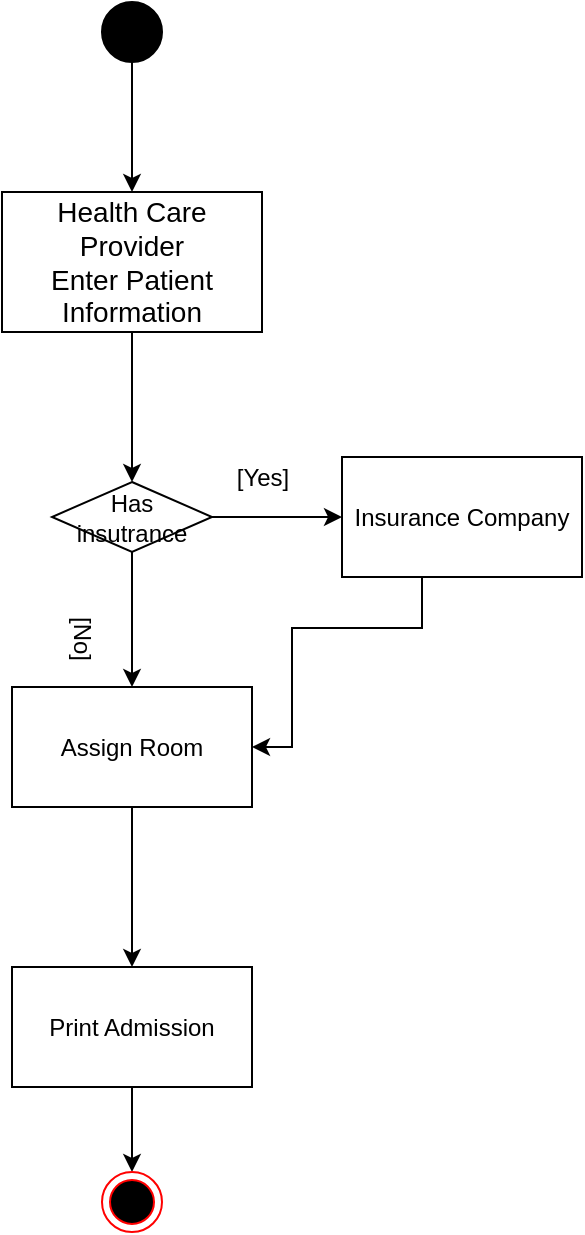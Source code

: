 <mxfile version="24.1.0" type="device">
  <diagram name="Page-1" id="Wn5tr7XZrIVLodjelaHo">
    <mxGraphModel dx="1290" dy="629" grid="1" gridSize="10" guides="1" tooltips="1" connect="1" arrows="1" fold="1" page="1" pageScale="1" pageWidth="850" pageHeight="1100" math="0" shadow="0">
      <root>
        <mxCell id="0" />
        <mxCell id="1" parent="0" />
        <mxCell id="7ZnsuMInZ4W-M6muOGCD-3" value="" style="edgeStyle=orthogonalEdgeStyle;rounded=0;orthogonalLoop=1;jettySize=auto;html=1;" edge="1" parent="1" source="7ZnsuMInZ4W-M6muOGCD-1" target="7ZnsuMInZ4W-M6muOGCD-2">
          <mxGeometry relative="1" as="geometry" />
        </mxCell>
        <mxCell id="7ZnsuMInZ4W-M6muOGCD-1" value="" style="ellipse;fillColor=strokeColor;html=1;" vertex="1" parent="1">
          <mxGeometry x="600" y="115" width="30" height="30" as="geometry" />
        </mxCell>
        <mxCell id="7ZnsuMInZ4W-M6muOGCD-5" value="" style="edgeStyle=orthogonalEdgeStyle;rounded=0;orthogonalLoop=1;jettySize=auto;html=1;" edge="1" parent="1" source="7ZnsuMInZ4W-M6muOGCD-2" target="7ZnsuMInZ4W-M6muOGCD-4">
          <mxGeometry relative="1" as="geometry" />
        </mxCell>
        <mxCell id="7ZnsuMInZ4W-M6muOGCD-2" value="&lt;span style=&quot;font-size: 14px;&quot;&gt;Health Care Provider&lt;/span&gt;&lt;br&gt;&lt;div&gt;&lt;span style=&quot;font-size: 14px;&quot;&gt;Enter Patient Information&lt;/span&gt;&lt;/div&gt;" style="rounded=0;whiteSpace=wrap;html=1;" vertex="1" parent="1">
          <mxGeometry x="550" y="210" width="130" height="70" as="geometry" />
        </mxCell>
        <mxCell id="7ZnsuMInZ4W-M6muOGCD-7" value="" style="edgeStyle=orthogonalEdgeStyle;rounded=0;orthogonalLoop=1;jettySize=auto;html=1;" edge="1" parent="1" source="7ZnsuMInZ4W-M6muOGCD-4" target="7ZnsuMInZ4W-M6muOGCD-6">
          <mxGeometry relative="1" as="geometry" />
        </mxCell>
        <mxCell id="7ZnsuMInZ4W-M6muOGCD-10" value="" style="edgeStyle=orthogonalEdgeStyle;rounded=0;orthogonalLoop=1;jettySize=auto;html=1;" edge="1" parent="1" source="7ZnsuMInZ4W-M6muOGCD-4" target="7ZnsuMInZ4W-M6muOGCD-9">
          <mxGeometry relative="1" as="geometry" />
        </mxCell>
        <mxCell id="7ZnsuMInZ4W-M6muOGCD-4" value="Has insutrance" style="rhombus;whiteSpace=wrap;html=1;rounded=0;" vertex="1" parent="1">
          <mxGeometry x="575" y="355" width="80" height="35" as="geometry" />
        </mxCell>
        <mxCell id="7ZnsuMInZ4W-M6muOGCD-15" style="edgeStyle=orthogonalEdgeStyle;rounded=0;orthogonalLoop=1;jettySize=auto;html=1;entryX=1;entryY=0.5;entryDx=0;entryDy=0;" edge="1" parent="1" source="7ZnsuMInZ4W-M6muOGCD-6" target="7ZnsuMInZ4W-M6muOGCD-9">
          <mxGeometry relative="1" as="geometry">
            <Array as="points">
              <mxPoint x="760" y="428" />
              <mxPoint x="695" y="428" />
              <mxPoint x="695" y="488" />
            </Array>
          </mxGeometry>
        </mxCell>
        <mxCell id="7ZnsuMInZ4W-M6muOGCD-6" value="Insurance Company" style="whiteSpace=wrap;html=1;rounded=0;" vertex="1" parent="1">
          <mxGeometry x="720" y="342.5" width="120" height="60" as="geometry" />
        </mxCell>
        <mxCell id="7ZnsuMInZ4W-M6muOGCD-8" value="[Yes]" style="text;html=1;align=center;verticalAlign=middle;resizable=0;points=[];autosize=1;strokeColor=none;fillColor=none;" vertex="1" parent="1">
          <mxGeometry x="655" y="338" width="50" height="30" as="geometry" />
        </mxCell>
        <mxCell id="7ZnsuMInZ4W-M6muOGCD-12" value="" style="edgeStyle=orthogonalEdgeStyle;rounded=0;orthogonalLoop=1;jettySize=auto;html=1;" edge="1" parent="1" source="7ZnsuMInZ4W-M6muOGCD-9" target="7ZnsuMInZ4W-M6muOGCD-11">
          <mxGeometry relative="1" as="geometry" />
        </mxCell>
        <mxCell id="7ZnsuMInZ4W-M6muOGCD-9" value="Assign Room" style="whiteSpace=wrap;html=1;rounded=0;" vertex="1" parent="1">
          <mxGeometry x="555" y="457.5" width="120" height="60" as="geometry" />
        </mxCell>
        <mxCell id="7ZnsuMInZ4W-M6muOGCD-14" value="" style="edgeStyle=orthogonalEdgeStyle;rounded=0;orthogonalLoop=1;jettySize=auto;html=1;" edge="1" parent="1" source="7ZnsuMInZ4W-M6muOGCD-11" target="7ZnsuMInZ4W-M6muOGCD-13">
          <mxGeometry relative="1" as="geometry" />
        </mxCell>
        <mxCell id="7ZnsuMInZ4W-M6muOGCD-11" value="Print Admission" style="whiteSpace=wrap;html=1;rounded=0;" vertex="1" parent="1">
          <mxGeometry x="555" y="597.5" width="120" height="60" as="geometry" />
        </mxCell>
        <mxCell id="7ZnsuMInZ4W-M6muOGCD-13" value="" style="ellipse;html=1;shape=endState;fillColor=#000000;strokeColor=#ff0000;" vertex="1" parent="1">
          <mxGeometry x="600" y="700" width="30" height="30" as="geometry" />
        </mxCell>
        <mxCell id="7ZnsuMInZ4W-M6muOGCD-16" value="[No]" style="text;html=1;align=center;verticalAlign=middle;resizable=0;points=[];autosize=1;strokeColor=none;fillColor=none;rotation=90;" vertex="1" parent="1">
          <mxGeometry x="565" y="418" width="50" height="30" as="geometry" />
        </mxCell>
      </root>
    </mxGraphModel>
  </diagram>
</mxfile>
